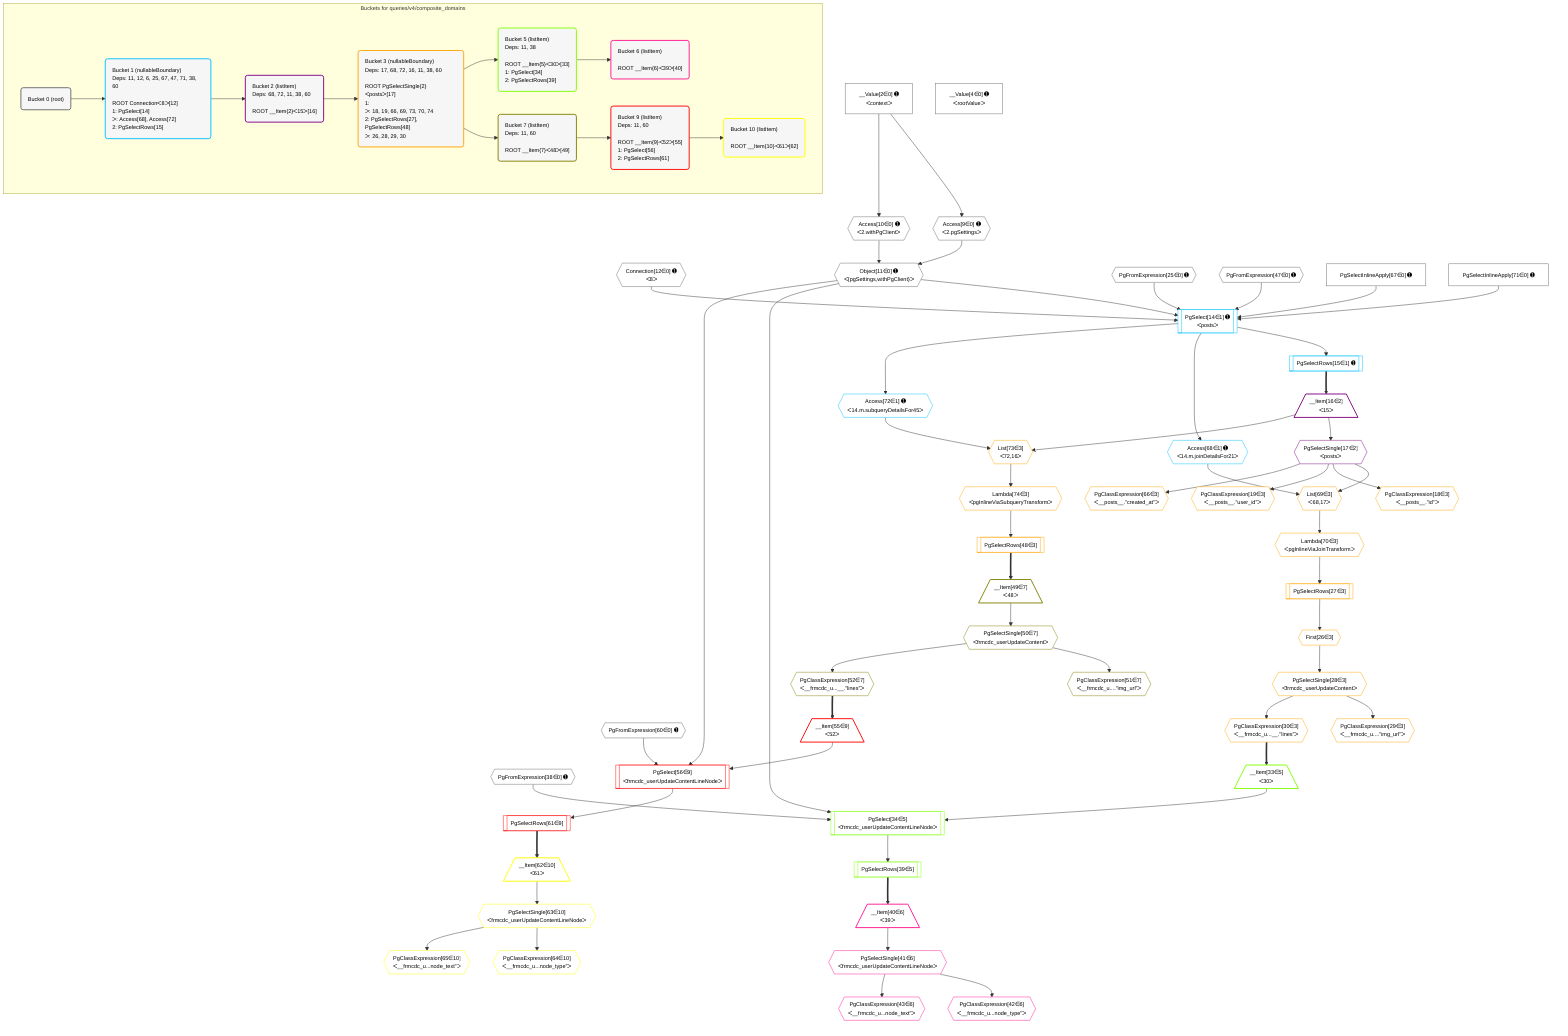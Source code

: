 %%{init: {'themeVariables': { 'fontSize': '12px'}}}%%
graph TD
    classDef path fill:#eee,stroke:#000,color:#000
    classDef plan fill:#fff,stroke-width:1px,color:#000
    classDef itemplan fill:#fff,stroke-width:2px,color:#000
    classDef unbatchedplan fill:#dff,stroke-width:1px,color:#000
    classDef sideeffectplan fill:#fcc,stroke-width:2px,color:#000
    classDef bucket fill:#f6f6f6,color:#000,stroke-width:2px,text-align:left


    %% plan dependencies
    Connection12{{"Connection[12∈0] ➊<br />ᐸ8ᐳ"}}:::plan
    Object11{{"Object[11∈0] ➊<br />ᐸ{pgSettings,withPgClient}ᐳ"}}:::plan
    Access9{{"Access[9∈0] ➊<br />ᐸ2.pgSettingsᐳ"}}:::plan
    Access10{{"Access[10∈0] ➊<br />ᐸ2.withPgClientᐳ"}}:::plan
    Access9 & Access10 --> Object11
    __Value2["__Value[2∈0] ➊<br />ᐸcontextᐳ"]:::plan
    __Value2 --> Access9
    __Value2 --> Access10
    __Value4["__Value[4∈0] ➊<br />ᐸrootValueᐳ"]:::plan
    PgFromExpression25{{"PgFromExpression[25∈0] ➊"}}:::plan
    PgFromExpression38{{"PgFromExpression[38∈0] ➊"}}:::plan
    PgFromExpression47{{"PgFromExpression[47∈0] ➊"}}:::plan
    PgFromExpression60{{"PgFromExpression[60∈0] ➊"}}:::plan
    PgSelectInlineApply67["PgSelectInlineApply[67∈0] ➊"]:::plan
    PgSelectInlineApply71["PgSelectInlineApply[71∈0] ➊"]:::plan
    PgSelect14[["PgSelect[14∈1] ➊<br />ᐸpostsᐳ"]]:::plan
    Object11 & Connection12 & PgFromExpression25 & PgSelectInlineApply67 & PgFromExpression47 & PgSelectInlineApply71 --> PgSelect14
    PgSelectRows15[["PgSelectRows[15∈1] ➊"]]:::plan
    PgSelect14 --> PgSelectRows15
    Access68{{"Access[68∈1] ➊<br />ᐸ14.m.joinDetailsFor21ᐳ"}}:::plan
    PgSelect14 --> Access68
    Access72{{"Access[72∈1] ➊<br />ᐸ14.m.subqueryDetailsFor45ᐳ"}}:::plan
    PgSelect14 --> Access72
    __Item16[/"__Item[16∈2]<br />ᐸ15ᐳ"\]:::itemplan
    PgSelectRows15 ==> __Item16
    PgSelectSingle17{{"PgSelectSingle[17∈2]<br />ᐸpostsᐳ"}}:::plan
    __Item16 --> PgSelectSingle17
    List69{{"List[69∈3]<br />ᐸ68,17ᐳ"}}:::plan
    Access68 & PgSelectSingle17 --> List69
    List73{{"List[73∈3]<br />ᐸ72,16ᐳ"}}:::plan
    Access72 & __Item16 --> List73
    PgClassExpression18{{"PgClassExpression[18∈3]<br />ᐸ__posts__.”id”ᐳ"}}:::plan
    PgSelectSingle17 --> PgClassExpression18
    PgClassExpression19{{"PgClassExpression[19∈3]<br />ᐸ__posts__.”user_id”ᐳ"}}:::plan
    PgSelectSingle17 --> PgClassExpression19
    First26{{"First[26∈3]"}}:::plan
    PgSelectRows27[["PgSelectRows[27∈3]"]]:::plan
    PgSelectRows27 --> First26
    Lambda70{{"Lambda[70∈3]<br />ᐸpgInlineViaJoinTransformᐳ"}}:::plan
    Lambda70 --> PgSelectRows27
    PgSelectSingle28{{"PgSelectSingle[28∈3]<br />ᐸfrmcdc_userUpdateContentᐳ"}}:::plan
    First26 --> PgSelectSingle28
    PgClassExpression29{{"PgClassExpression[29∈3]<br />ᐸ__frmcdc_u....”img_url”ᐳ"}}:::plan
    PgSelectSingle28 --> PgClassExpression29
    PgClassExpression30{{"PgClassExpression[30∈3]<br />ᐸ__frmcdc_u...__.”lines”ᐳ"}}:::plan
    PgSelectSingle28 --> PgClassExpression30
    PgSelectRows48[["PgSelectRows[48∈3]"]]:::plan
    Lambda74{{"Lambda[74∈3]<br />ᐸpgInlineViaSubqueryTransformᐳ"}}:::plan
    Lambda74 --> PgSelectRows48
    PgClassExpression66{{"PgClassExpression[66∈3]<br />ᐸ__posts__.”created_at”ᐳ"}}:::plan
    PgSelectSingle17 --> PgClassExpression66
    List69 --> Lambda70
    List73 --> Lambda74
    PgSelect34[["PgSelect[34∈5]<br />ᐸfrmcdc_userUpdateContentLineNodeᐳ"]]:::plan
    __Item33[/"__Item[33∈5]<br />ᐸ30ᐳ"\]:::itemplan
    Object11 & __Item33 & PgFromExpression38 --> PgSelect34
    PgClassExpression30 ==> __Item33
    PgSelectRows39[["PgSelectRows[39∈5]"]]:::plan
    PgSelect34 --> PgSelectRows39
    __Item40[/"__Item[40∈6]<br />ᐸ39ᐳ"\]:::itemplan
    PgSelectRows39 ==> __Item40
    PgSelectSingle41{{"PgSelectSingle[41∈6]<br />ᐸfrmcdc_userUpdateContentLineNodeᐳ"}}:::plan
    __Item40 --> PgSelectSingle41
    PgClassExpression42{{"PgClassExpression[42∈6]<br />ᐸ__frmcdc_u...node_type”ᐳ"}}:::plan
    PgSelectSingle41 --> PgClassExpression42
    PgClassExpression43{{"PgClassExpression[43∈6]<br />ᐸ__frmcdc_u...node_text”ᐳ"}}:::plan
    PgSelectSingle41 --> PgClassExpression43
    __Item49[/"__Item[49∈7]<br />ᐸ48ᐳ"\]:::itemplan
    PgSelectRows48 ==> __Item49
    PgSelectSingle50{{"PgSelectSingle[50∈7]<br />ᐸfrmcdc_userUpdateContentᐳ"}}:::plan
    __Item49 --> PgSelectSingle50
    PgClassExpression51{{"PgClassExpression[51∈7]<br />ᐸ__frmcdc_u....”img_url”ᐳ"}}:::plan
    PgSelectSingle50 --> PgClassExpression51
    PgClassExpression52{{"PgClassExpression[52∈7]<br />ᐸ__frmcdc_u...__.”lines”ᐳ"}}:::plan
    PgSelectSingle50 --> PgClassExpression52
    PgSelect56[["PgSelect[56∈9]<br />ᐸfrmcdc_userUpdateContentLineNodeᐳ"]]:::plan
    __Item55[/"__Item[55∈9]<br />ᐸ52ᐳ"\]:::itemplan
    Object11 & __Item55 & PgFromExpression60 --> PgSelect56
    PgClassExpression52 ==> __Item55
    PgSelectRows61[["PgSelectRows[61∈9]"]]:::plan
    PgSelect56 --> PgSelectRows61
    __Item62[/"__Item[62∈10]<br />ᐸ61ᐳ"\]:::itemplan
    PgSelectRows61 ==> __Item62
    PgSelectSingle63{{"PgSelectSingle[63∈10]<br />ᐸfrmcdc_userUpdateContentLineNodeᐳ"}}:::plan
    __Item62 --> PgSelectSingle63
    PgClassExpression64{{"PgClassExpression[64∈10]<br />ᐸ__frmcdc_u...node_type”ᐳ"}}:::plan
    PgSelectSingle63 --> PgClassExpression64
    PgClassExpression65{{"PgClassExpression[65∈10]<br />ᐸ__frmcdc_u...node_text”ᐳ"}}:::plan
    PgSelectSingle63 --> PgClassExpression65

    %% define steps

    subgraph "Buckets for queries/v4/composite_domains"
    Bucket0("Bucket 0 (root)"):::bucket
    classDef bucket0 stroke:#696969
    class Bucket0,__Value2,__Value4,Access9,Access10,Object11,Connection12,PgFromExpression25,PgFromExpression38,PgFromExpression47,PgFromExpression60,PgSelectInlineApply67,PgSelectInlineApply71 bucket0
    Bucket1("Bucket 1 (nullableBoundary)<br />Deps: 11, 12, 6, 25, 67, 47, 71, 38, 60<br /><br />ROOT Connectionᐸ8ᐳ[12]<br />1: PgSelect[14]<br />ᐳ: Access[68], Access[72]<br />2: PgSelectRows[15]"):::bucket
    classDef bucket1 stroke:#00bfff
    class Bucket1,PgSelect14,PgSelectRows15,Access68,Access72 bucket1
    Bucket2("Bucket 2 (listItem)<br />Deps: 68, 72, 11, 38, 60<br /><br />ROOT __Item{2}ᐸ15ᐳ[16]"):::bucket
    classDef bucket2 stroke:#7f007f
    class Bucket2,__Item16,PgSelectSingle17 bucket2
    Bucket3("Bucket 3 (nullableBoundary)<br />Deps: 17, 68, 72, 16, 11, 38, 60<br /><br />ROOT PgSelectSingle{2}ᐸpostsᐳ[17]<br />1: <br />ᐳ: 18, 19, 66, 69, 73, 70, 74<br />2: PgSelectRows[27], PgSelectRows[48]<br />ᐳ: 26, 28, 29, 30"):::bucket
    classDef bucket3 stroke:#ffa500
    class Bucket3,PgClassExpression18,PgClassExpression19,First26,PgSelectRows27,PgSelectSingle28,PgClassExpression29,PgClassExpression30,PgSelectRows48,PgClassExpression66,List69,Lambda70,List73,Lambda74 bucket3
    Bucket5("Bucket 5 (listItem)<br />Deps: 11, 38<br /><br />ROOT __Item{5}ᐸ30ᐳ[33]<br />1: PgSelect[34]<br />2: PgSelectRows[39]"):::bucket
    classDef bucket5 stroke:#7fff00
    class Bucket5,__Item33,PgSelect34,PgSelectRows39 bucket5
    Bucket6("Bucket 6 (listItem)<br /><br />ROOT __Item{6}ᐸ39ᐳ[40]"):::bucket
    classDef bucket6 stroke:#ff1493
    class Bucket6,__Item40,PgSelectSingle41,PgClassExpression42,PgClassExpression43 bucket6
    Bucket7("Bucket 7 (listItem)<br />Deps: 11, 60<br /><br />ROOT __Item{7}ᐸ48ᐳ[49]"):::bucket
    classDef bucket7 stroke:#808000
    class Bucket7,__Item49,PgSelectSingle50,PgClassExpression51,PgClassExpression52 bucket7
    Bucket9("Bucket 9 (listItem)<br />Deps: 11, 60<br /><br />ROOT __Item{9}ᐸ52ᐳ[55]<br />1: PgSelect[56]<br />2: PgSelectRows[61]"):::bucket
    classDef bucket9 stroke:#ff0000
    class Bucket9,__Item55,PgSelect56,PgSelectRows61 bucket9
    Bucket10("Bucket 10 (listItem)<br /><br />ROOT __Item{10}ᐸ61ᐳ[62]"):::bucket
    classDef bucket10 stroke:#ffff00
    class Bucket10,__Item62,PgSelectSingle63,PgClassExpression64,PgClassExpression65 bucket10
    Bucket0 --> Bucket1
    Bucket1 --> Bucket2
    Bucket2 --> Bucket3
    Bucket3 --> Bucket5 & Bucket7
    Bucket5 --> Bucket6
    Bucket7 --> Bucket9
    Bucket9 --> Bucket10
    end